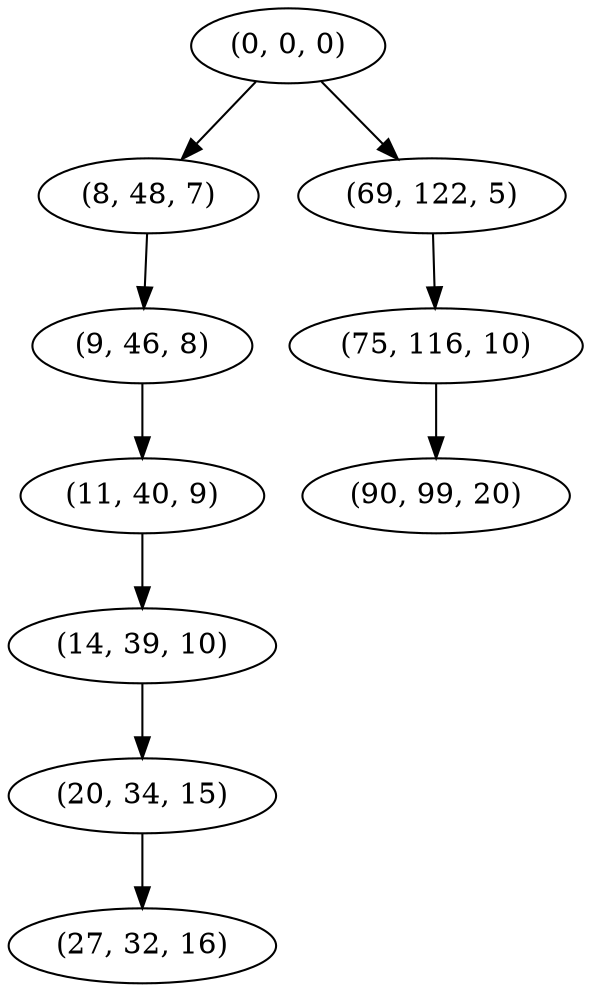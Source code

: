 digraph tree {
    "(0, 0, 0)";
    "(8, 48, 7)";
    "(9, 46, 8)";
    "(11, 40, 9)";
    "(14, 39, 10)";
    "(20, 34, 15)";
    "(27, 32, 16)";
    "(69, 122, 5)";
    "(75, 116, 10)";
    "(90, 99, 20)";
    "(0, 0, 0)" -> "(8, 48, 7)";
    "(0, 0, 0)" -> "(69, 122, 5)";
    "(8, 48, 7)" -> "(9, 46, 8)";
    "(9, 46, 8)" -> "(11, 40, 9)";
    "(11, 40, 9)" -> "(14, 39, 10)";
    "(14, 39, 10)" -> "(20, 34, 15)";
    "(20, 34, 15)" -> "(27, 32, 16)";
    "(69, 122, 5)" -> "(75, 116, 10)";
    "(75, 116, 10)" -> "(90, 99, 20)";
}
